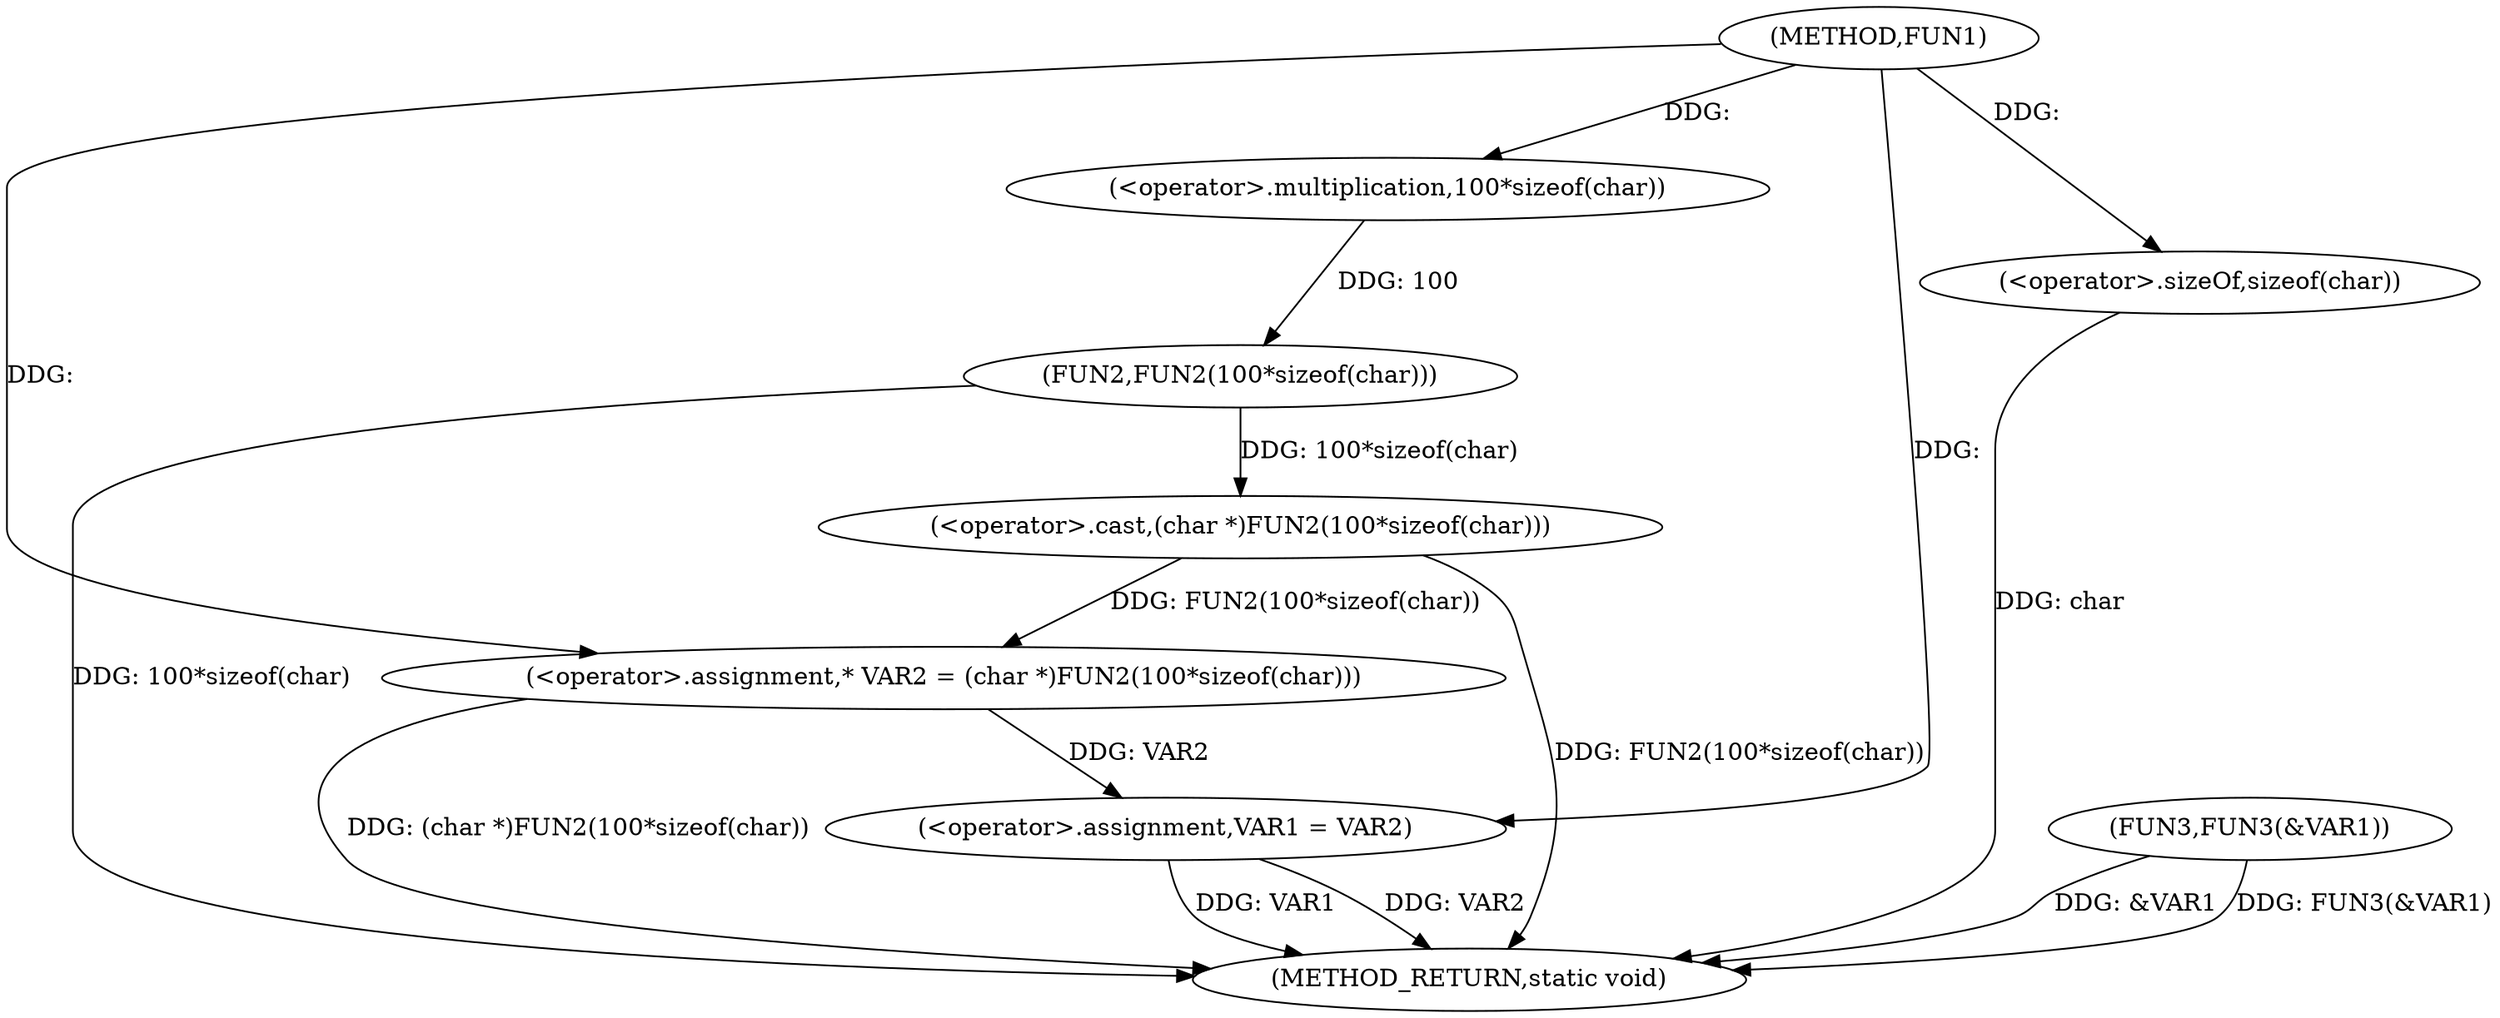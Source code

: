 digraph FUN1 {  
"1000100" [label = "(METHOD,FUN1)" ]
"1000119" [label = "(METHOD_RETURN,static void)" ]
"1000104" [label = "(<operator>.assignment,* VAR2 = (char *)FUN2(100*sizeof(char)))" ]
"1000106" [label = "(<operator>.cast,(char *)FUN2(100*sizeof(char)))" ]
"1000108" [label = "(FUN2,FUN2(100*sizeof(char)))" ]
"1000109" [label = "(<operator>.multiplication,100*sizeof(char))" ]
"1000111" [label = "(<operator>.sizeOf,sizeof(char))" ]
"1000113" [label = "(<operator>.assignment,VAR1 = VAR2)" ]
"1000116" [label = "(FUN3,FUN3(&VAR1))" ]
  "1000116" -> "1000119"  [ label = "DDG: &VAR1"] 
  "1000106" -> "1000119"  [ label = "DDG: FUN2(100*sizeof(char))"] 
  "1000113" -> "1000119"  [ label = "DDG: VAR1"] 
  "1000113" -> "1000119"  [ label = "DDG: VAR2"] 
  "1000111" -> "1000119"  [ label = "DDG: char"] 
  "1000116" -> "1000119"  [ label = "DDG: FUN3(&VAR1)"] 
  "1000104" -> "1000119"  [ label = "DDG: (char *)FUN2(100*sizeof(char))"] 
  "1000108" -> "1000119"  [ label = "DDG: 100*sizeof(char)"] 
  "1000106" -> "1000104"  [ label = "DDG: FUN2(100*sizeof(char))"] 
  "1000100" -> "1000104"  [ label = "DDG: "] 
  "1000108" -> "1000106"  [ label = "DDG: 100*sizeof(char)"] 
  "1000109" -> "1000108"  [ label = "DDG: 100"] 
  "1000100" -> "1000109"  [ label = "DDG: "] 
  "1000100" -> "1000111"  [ label = "DDG: "] 
  "1000104" -> "1000113"  [ label = "DDG: VAR2"] 
  "1000100" -> "1000113"  [ label = "DDG: "] 
}
